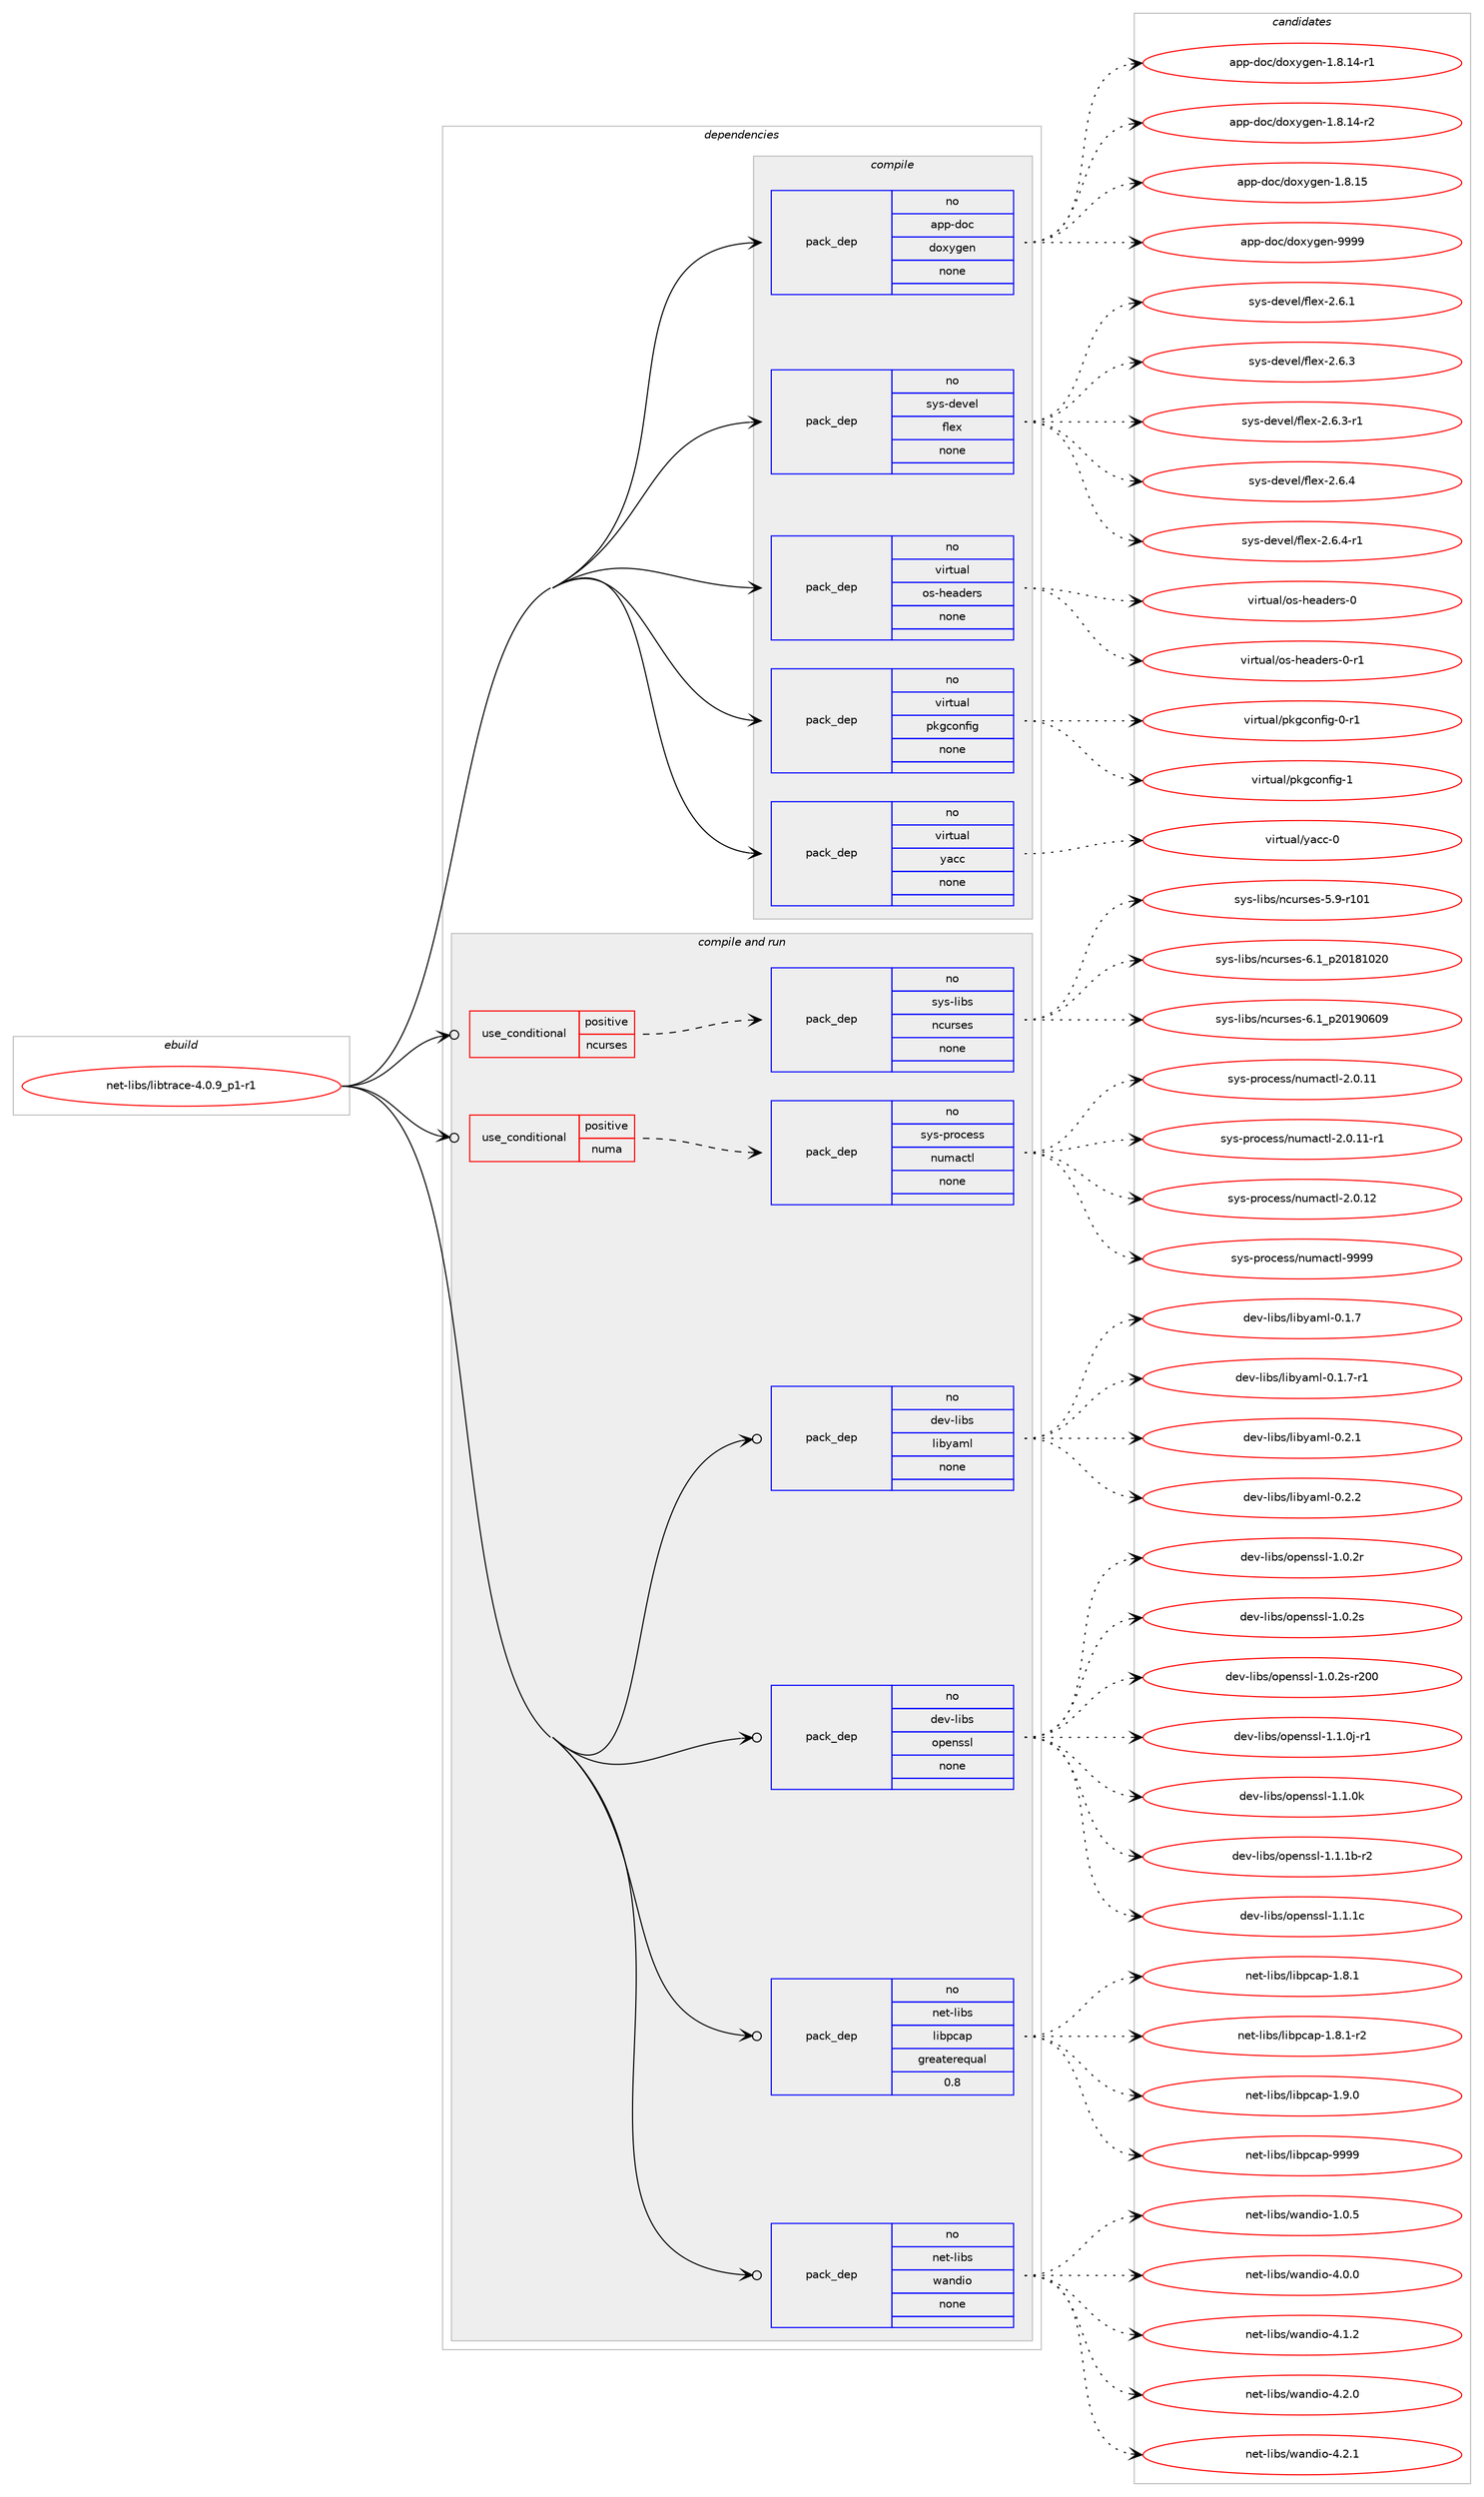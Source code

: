digraph prolog {

# *************
# Graph options
# *************

newrank=true;
concentrate=true;
compound=true;
graph [rankdir=LR,fontname=Helvetica,fontsize=10,ranksep=1.5];#, ranksep=2.5, nodesep=0.2];
edge  [arrowhead=vee];
node  [fontname=Helvetica,fontsize=10];

# **********
# The ebuild
# **********

subgraph cluster_leftcol {
color=gray;
rank=same;
label=<<i>ebuild</i>>;
id [label="net-libs/libtrace-4.0.9_p1-r1", color=red, width=4, href="../net-libs/libtrace-4.0.9_p1-r1.svg"];
}

# ****************
# The dependencies
# ****************

subgraph cluster_midcol {
color=gray;
label=<<i>dependencies</i>>;
subgraph cluster_compile {
fillcolor="#eeeeee";
style=filled;
label=<<i>compile</i>>;
subgraph pack533 {
dependency683 [label=<<TABLE BORDER="0" CELLBORDER="1" CELLSPACING="0" CELLPADDING="4" WIDTH="220"><TR><TD ROWSPAN="6" CELLPADDING="30">pack_dep</TD></TR><TR><TD WIDTH="110">no</TD></TR><TR><TD>app-doc</TD></TR><TR><TD>doxygen</TD></TR><TR><TD>none</TD></TR><TR><TD></TD></TR></TABLE>>, shape=none, color=blue];
}
id:e -> dependency683:w [weight=20,style="solid",arrowhead="vee"];
subgraph pack534 {
dependency684 [label=<<TABLE BORDER="0" CELLBORDER="1" CELLSPACING="0" CELLPADDING="4" WIDTH="220"><TR><TD ROWSPAN="6" CELLPADDING="30">pack_dep</TD></TR><TR><TD WIDTH="110">no</TD></TR><TR><TD>sys-devel</TD></TR><TR><TD>flex</TD></TR><TR><TD>none</TD></TR><TR><TD></TD></TR></TABLE>>, shape=none, color=blue];
}
id:e -> dependency684:w [weight=20,style="solid",arrowhead="vee"];
subgraph pack535 {
dependency685 [label=<<TABLE BORDER="0" CELLBORDER="1" CELLSPACING="0" CELLPADDING="4" WIDTH="220"><TR><TD ROWSPAN="6" CELLPADDING="30">pack_dep</TD></TR><TR><TD WIDTH="110">no</TD></TR><TR><TD>virtual</TD></TR><TR><TD>os-headers</TD></TR><TR><TD>none</TD></TR><TR><TD></TD></TR></TABLE>>, shape=none, color=blue];
}
id:e -> dependency685:w [weight=20,style="solid",arrowhead="vee"];
subgraph pack536 {
dependency686 [label=<<TABLE BORDER="0" CELLBORDER="1" CELLSPACING="0" CELLPADDING="4" WIDTH="220"><TR><TD ROWSPAN="6" CELLPADDING="30">pack_dep</TD></TR><TR><TD WIDTH="110">no</TD></TR><TR><TD>virtual</TD></TR><TR><TD>pkgconfig</TD></TR><TR><TD>none</TD></TR><TR><TD></TD></TR></TABLE>>, shape=none, color=blue];
}
id:e -> dependency686:w [weight=20,style="solid",arrowhead="vee"];
subgraph pack537 {
dependency687 [label=<<TABLE BORDER="0" CELLBORDER="1" CELLSPACING="0" CELLPADDING="4" WIDTH="220"><TR><TD ROWSPAN="6" CELLPADDING="30">pack_dep</TD></TR><TR><TD WIDTH="110">no</TD></TR><TR><TD>virtual</TD></TR><TR><TD>yacc</TD></TR><TR><TD>none</TD></TR><TR><TD></TD></TR></TABLE>>, shape=none, color=blue];
}
id:e -> dependency687:w [weight=20,style="solid",arrowhead="vee"];
}
subgraph cluster_compileandrun {
fillcolor="#eeeeee";
style=filled;
label=<<i>compile and run</i>>;
subgraph cond140 {
dependency688 [label=<<TABLE BORDER="0" CELLBORDER="1" CELLSPACING="0" CELLPADDING="4"><TR><TD ROWSPAN="3" CELLPADDING="10">use_conditional</TD></TR><TR><TD>positive</TD></TR><TR><TD>ncurses</TD></TR></TABLE>>, shape=none, color=red];
subgraph pack538 {
dependency689 [label=<<TABLE BORDER="0" CELLBORDER="1" CELLSPACING="0" CELLPADDING="4" WIDTH="220"><TR><TD ROWSPAN="6" CELLPADDING="30">pack_dep</TD></TR><TR><TD WIDTH="110">no</TD></TR><TR><TD>sys-libs</TD></TR><TR><TD>ncurses</TD></TR><TR><TD>none</TD></TR><TR><TD></TD></TR></TABLE>>, shape=none, color=blue];
}
dependency688:e -> dependency689:w [weight=20,style="dashed",arrowhead="vee"];
}
id:e -> dependency688:w [weight=20,style="solid",arrowhead="odotvee"];
subgraph cond141 {
dependency690 [label=<<TABLE BORDER="0" CELLBORDER="1" CELLSPACING="0" CELLPADDING="4"><TR><TD ROWSPAN="3" CELLPADDING="10">use_conditional</TD></TR><TR><TD>positive</TD></TR><TR><TD>numa</TD></TR></TABLE>>, shape=none, color=red];
subgraph pack539 {
dependency691 [label=<<TABLE BORDER="0" CELLBORDER="1" CELLSPACING="0" CELLPADDING="4" WIDTH="220"><TR><TD ROWSPAN="6" CELLPADDING="30">pack_dep</TD></TR><TR><TD WIDTH="110">no</TD></TR><TR><TD>sys-process</TD></TR><TR><TD>numactl</TD></TR><TR><TD>none</TD></TR><TR><TD></TD></TR></TABLE>>, shape=none, color=blue];
}
dependency690:e -> dependency691:w [weight=20,style="dashed",arrowhead="vee"];
}
id:e -> dependency690:w [weight=20,style="solid",arrowhead="odotvee"];
subgraph pack540 {
dependency692 [label=<<TABLE BORDER="0" CELLBORDER="1" CELLSPACING="0" CELLPADDING="4" WIDTH="220"><TR><TD ROWSPAN="6" CELLPADDING="30">pack_dep</TD></TR><TR><TD WIDTH="110">no</TD></TR><TR><TD>dev-libs</TD></TR><TR><TD>libyaml</TD></TR><TR><TD>none</TD></TR><TR><TD></TD></TR></TABLE>>, shape=none, color=blue];
}
id:e -> dependency692:w [weight=20,style="solid",arrowhead="odotvee"];
subgraph pack541 {
dependency693 [label=<<TABLE BORDER="0" CELLBORDER="1" CELLSPACING="0" CELLPADDING="4" WIDTH="220"><TR><TD ROWSPAN="6" CELLPADDING="30">pack_dep</TD></TR><TR><TD WIDTH="110">no</TD></TR><TR><TD>dev-libs</TD></TR><TR><TD>openssl</TD></TR><TR><TD>none</TD></TR><TR><TD></TD></TR></TABLE>>, shape=none, color=blue];
}
id:e -> dependency693:w [weight=20,style="solid",arrowhead="odotvee"];
subgraph pack542 {
dependency694 [label=<<TABLE BORDER="0" CELLBORDER="1" CELLSPACING="0" CELLPADDING="4" WIDTH="220"><TR><TD ROWSPAN="6" CELLPADDING="30">pack_dep</TD></TR><TR><TD WIDTH="110">no</TD></TR><TR><TD>net-libs</TD></TR><TR><TD>libpcap</TD></TR><TR><TD>greaterequal</TD></TR><TR><TD>0.8</TD></TR></TABLE>>, shape=none, color=blue];
}
id:e -> dependency694:w [weight=20,style="solid",arrowhead="odotvee"];
subgraph pack543 {
dependency695 [label=<<TABLE BORDER="0" CELLBORDER="1" CELLSPACING="0" CELLPADDING="4" WIDTH="220"><TR><TD ROWSPAN="6" CELLPADDING="30">pack_dep</TD></TR><TR><TD WIDTH="110">no</TD></TR><TR><TD>net-libs</TD></TR><TR><TD>wandio</TD></TR><TR><TD>none</TD></TR><TR><TD></TD></TR></TABLE>>, shape=none, color=blue];
}
id:e -> dependency695:w [weight=20,style="solid",arrowhead="odotvee"];
}
subgraph cluster_run {
fillcolor="#eeeeee";
style=filled;
label=<<i>run</i>>;
}
}

# **************
# The candidates
# **************

subgraph cluster_choices {
rank=same;
color=gray;
label=<<i>candidates</i>>;

subgraph choice533 {
color=black;
nodesep=1;
choice97112112451001119947100111120121103101110454946564649524511449 [label="app-doc/doxygen-1.8.14-r1", color=red, width=4,href="../app-doc/doxygen-1.8.14-r1.svg"];
choice97112112451001119947100111120121103101110454946564649524511450 [label="app-doc/doxygen-1.8.14-r2", color=red, width=4,href="../app-doc/doxygen-1.8.14-r2.svg"];
choice9711211245100111994710011112012110310111045494656464953 [label="app-doc/doxygen-1.8.15", color=red, width=4,href="../app-doc/doxygen-1.8.15.svg"];
choice971121124510011199471001111201211031011104557575757 [label="app-doc/doxygen-9999", color=red, width=4,href="../app-doc/doxygen-9999.svg"];
dependency683:e -> choice97112112451001119947100111120121103101110454946564649524511449:w [style=dotted,weight="100"];
dependency683:e -> choice97112112451001119947100111120121103101110454946564649524511450:w [style=dotted,weight="100"];
dependency683:e -> choice9711211245100111994710011112012110310111045494656464953:w [style=dotted,weight="100"];
dependency683:e -> choice971121124510011199471001111201211031011104557575757:w [style=dotted,weight="100"];
}
subgraph choice534 {
color=black;
nodesep=1;
choice1151211154510010111810110847102108101120455046544649 [label="sys-devel/flex-2.6.1", color=red, width=4,href="../sys-devel/flex-2.6.1.svg"];
choice1151211154510010111810110847102108101120455046544651 [label="sys-devel/flex-2.6.3", color=red, width=4,href="../sys-devel/flex-2.6.3.svg"];
choice11512111545100101118101108471021081011204550465446514511449 [label="sys-devel/flex-2.6.3-r1", color=red, width=4,href="../sys-devel/flex-2.6.3-r1.svg"];
choice1151211154510010111810110847102108101120455046544652 [label="sys-devel/flex-2.6.4", color=red, width=4,href="../sys-devel/flex-2.6.4.svg"];
choice11512111545100101118101108471021081011204550465446524511449 [label="sys-devel/flex-2.6.4-r1", color=red, width=4,href="../sys-devel/flex-2.6.4-r1.svg"];
dependency684:e -> choice1151211154510010111810110847102108101120455046544649:w [style=dotted,weight="100"];
dependency684:e -> choice1151211154510010111810110847102108101120455046544651:w [style=dotted,weight="100"];
dependency684:e -> choice11512111545100101118101108471021081011204550465446514511449:w [style=dotted,weight="100"];
dependency684:e -> choice1151211154510010111810110847102108101120455046544652:w [style=dotted,weight="100"];
dependency684:e -> choice11512111545100101118101108471021081011204550465446524511449:w [style=dotted,weight="100"];
}
subgraph choice535 {
color=black;
nodesep=1;
choice118105114116117971084711111545104101971001011141154548 [label="virtual/os-headers-0", color=red, width=4,href="../virtual/os-headers-0.svg"];
choice1181051141161179710847111115451041019710010111411545484511449 [label="virtual/os-headers-0-r1", color=red, width=4,href="../virtual/os-headers-0-r1.svg"];
dependency685:e -> choice118105114116117971084711111545104101971001011141154548:w [style=dotted,weight="100"];
dependency685:e -> choice1181051141161179710847111115451041019710010111411545484511449:w [style=dotted,weight="100"];
}
subgraph choice536 {
color=black;
nodesep=1;
choice11810511411611797108471121071039911111010210510345484511449 [label="virtual/pkgconfig-0-r1", color=red, width=4,href="../virtual/pkgconfig-0-r1.svg"];
choice1181051141161179710847112107103991111101021051034549 [label="virtual/pkgconfig-1", color=red, width=4,href="../virtual/pkgconfig-1.svg"];
dependency686:e -> choice11810511411611797108471121071039911111010210510345484511449:w [style=dotted,weight="100"];
dependency686:e -> choice1181051141161179710847112107103991111101021051034549:w [style=dotted,weight="100"];
}
subgraph choice537 {
color=black;
nodesep=1;
choice11810511411611797108471219799994548 [label="virtual/yacc-0", color=red, width=4,href="../virtual/yacc-0.svg"];
dependency687:e -> choice11810511411611797108471219799994548:w [style=dotted,weight="100"];
}
subgraph choice538 {
color=black;
nodesep=1;
choice115121115451081059811547110991171141151011154553465745114494849 [label="sys-libs/ncurses-5.9-r101", color=red, width=4,href="../sys-libs/ncurses-5.9-r101.svg"];
choice1151211154510810598115471109911711411510111545544649951125048495649485048 [label="sys-libs/ncurses-6.1_p20181020", color=red, width=4,href="../sys-libs/ncurses-6.1_p20181020.svg"];
choice1151211154510810598115471109911711411510111545544649951125048495748544857 [label="sys-libs/ncurses-6.1_p20190609", color=red, width=4,href="../sys-libs/ncurses-6.1_p20190609.svg"];
dependency689:e -> choice115121115451081059811547110991171141151011154553465745114494849:w [style=dotted,weight="100"];
dependency689:e -> choice1151211154510810598115471109911711411510111545544649951125048495649485048:w [style=dotted,weight="100"];
dependency689:e -> choice1151211154510810598115471109911711411510111545544649951125048495748544857:w [style=dotted,weight="100"];
}
subgraph choice539 {
color=black;
nodesep=1;
choice115121115451121141119910111511547110117109979911610845504648464949 [label="sys-process/numactl-2.0.11", color=red, width=4,href="../sys-process/numactl-2.0.11.svg"];
choice1151211154511211411199101115115471101171099799116108455046484649494511449 [label="sys-process/numactl-2.0.11-r1", color=red, width=4,href="../sys-process/numactl-2.0.11-r1.svg"];
choice115121115451121141119910111511547110117109979911610845504648464950 [label="sys-process/numactl-2.0.12", color=red, width=4,href="../sys-process/numactl-2.0.12.svg"];
choice11512111545112114111991011151154711011710997991161084557575757 [label="sys-process/numactl-9999", color=red, width=4,href="../sys-process/numactl-9999.svg"];
dependency691:e -> choice115121115451121141119910111511547110117109979911610845504648464949:w [style=dotted,weight="100"];
dependency691:e -> choice1151211154511211411199101115115471101171099799116108455046484649494511449:w [style=dotted,weight="100"];
dependency691:e -> choice115121115451121141119910111511547110117109979911610845504648464950:w [style=dotted,weight="100"];
dependency691:e -> choice11512111545112114111991011151154711011710997991161084557575757:w [style=dotted,weight="100"];
}
subgraph choice540 {
color=black;
nodesep=1;
choice1001011184510810598115471081059812197109108454846494655 [label="dev-libs/libyaml-0.1.7", color=red, width=4,href="../dev-libs/libyaml-0.1.7.svg"];
choice10010111845108105981154710810598121971091084548464946554511449 [label="dev-libs/libyaml-0.1.7-r1", color=red, width=4,href="../dev-libs/libyaml-0.1.7-r1.svg"];
choice1001011184510810598115471081059812197109108454846504649 [label="dev-libs/libyaml-0.2.1", color=red, width=4,href="../dev-libs/libyaml-0.2.1.svg"];
choice1001011184510810598115471081059812197109108454846504650 [label="dev-libs/libyaml-0.2.2", color=red, width=4,href="../dev-libs/libyaml-0.2.2.svg"];
dependency692:e -> choice1001011184510810598115471081059812197109108454846494655:w [style=dotted,weight="100"];
dependency692:e -> choice10010111845108105981154710810598121971091084548464946554511449:w [style=dotted,weight="100"];
dependency692:e -> choice1001011184510810598115471081059812197109108454846504649:w [style=dotted,weight="100"];
dependency692:e -> choice1001011184510810598115471081059812197109108454846504650:w [style=dotted,weight="100"];
}
subgraph choice541 {
color=black;
nodesep=1;
choice100101118451081059811547111112101110115115108454946484650114 [label="dev-libs/openssl-1.0.2r", color=red, width=4,href="../dev-libs/openssl-1.0.2r.svg"];
choice100101118451081059811547111112101110115115108454946484650115 [label="dev-libs/openssl-1.0.2s", color=red, width=4,href="../dev-libs/openssl-1.0.2s.svg"];
choice10010111845108105981154711111210111011511510845494648465011545114504848 [label="dev-libs/openssl-1.0.2s-r200", color=red, width=4,href="../dev-libs/openssl-1.0.2s-r200.svg"];
choice1001011184510810598115471111121011101151151084549464946481064511449 [label="dev-libs/openssl-1.1.0j-r1", color=red, width=4,href="../dev-libs/openssl-1.1.0j-r1.svg"];
choice100101118451081059811547111112101110115115108454946494648107 [label="dev-libs/openssl-1.1.0k", color=red, width=4,href="../dev-libs/openssl-1.1.0k.svg"];
choice100101118451081059811547111112101110115115108454946494649984511450 [label="dev-libs/openssl-1.1.1b-r2", color=red, width=4,href="../dev-libs/openssl-1.1.1b-r2.svg"];
choice10010111845108105981154711111210111011511510845494649464999 [label="dev-libs/openssl-1.1.1c", color=red, width=4,href="../dev-libs/openssl-1.1.1c.svg"];
dependency693:e -> choice100101118451081059811547111112101110115115108454946484650114:w [style=dotted,weight="100"];
dependency693:e -> choice100101118451081059811547111112101110115115108454946484650115:w [style=dotted,weight="100"];
dependency693:e -> choice10010111845108105981154711111210111011511510845494648465011545114504848:w [style=dotted,weight="100"];
dependency693:e -> choice1001011184510810598115471111121011101151151084549464946481064511449:w [style=dotted,weight="100"];
dependency693:e -> choice100101118451081059811547111112101110115115108454946494648107:w [style=dotted,weight="100"];
dependency693:e -> choice100101118451081059811547111112101110115115108454946494649984511450:w [style=dotted,weight="100"];
dependency693:e -> choice10010111845108105981154711111210111011511510845494649464999:w [style=dotted,weight="100"];
}
subgraph choice542 {
color=black;
nodesep=1;
choice110101116451081059811547108105981129997112454946564649 [label="net-libs/libpcap-1.8.1", color=red, width=4,href="../net-libs/libpcap-1.8.1.svg"];
choice1101011164510810598115471081059811299971124549465646494511450 [label="net-libs/libpcap-1.8.1-r2", color=red, width=4,href="../net-libs/libpcap-1.8.1-r2.svg"];
choice110101116451081059811547108105981129997112454946574648 [label="net-libs/libpcap-1.9.0", color=red, width=4,href="../net-libs/libpcap-1.9.0.svg"];
choice1101011164510810598115471081059811299971124557575757 [label="net-libs/libpcap-9999", color=red, width=4,href="../net-libs/libpcap-9999.svg"];
dependency694:e -> choice110101116451081059811547108105981129997112454946564649:w [style=dotted,weight="100"];
dependency694:e -> choice1101011164510810598115471081059811299971124549465646494511450:w [style=dotted,weight="100"];
dependency694:e -> choice110101116451081059811547108105981129997112454946574648:w [style=dotted,weight="100"];
dependency694:e -> choice1101011164510810598115471081059811299971124557575757:w [style=dotted,weight="100"];
}
subgraph choice543 {
color=black;
nodesep=1;
choice11010111645108105981154711997110100105111454946484653 [label="net-libs/wandio-1.0.5", color=red, width=4,href="../net-libs/wandio-1.0.5.svg"];
choice11010111645108105981154711997110100105111455246484648 [label="net-libs/wandio-4.0.0", color=red, width=4,href="../net-libs/wandio-4.0.0.svg"];
choice11010111645108105981154711997110100105111455246494650 [label="net-libs/wandio-4.1.2", color=red, width=4,href="../net-libs/wandio-4.1.2.svg"];
choice11010111645108105981154711997110100105111455246504648 [label="net-libs/wandio-4.2.0", color=red, width=4,href="../net-libs/wandio-4.2.0.svg"];
choice11010111645108105981154711997110100105111455246504649 [label="net-libs/wandio-4.2.1", color=red, width=4,href="../net-libs/wandio-4.2.1.svg"];
dependency695:e -> choice11010111645108105981154711997110100105111454946484653:w [style=dotted,weight="100"];
dependency695:e -> choice11010111645108105981154711997110100105111455246484648:w [style=dotted,weight="100"];
dependency695:e -> choice11010111645108105981154711997110100105111455246494650:w [style=dotted,weight="100"];
dependency695:e -> choice11010111645108105981154711997110100105111455246504648:w [style=dotted,weight="100"];
dependency695:e -> choice11010111645108105981154711997110100105111455246504649:w [style=dotted,weight="100"];
}
}

}
